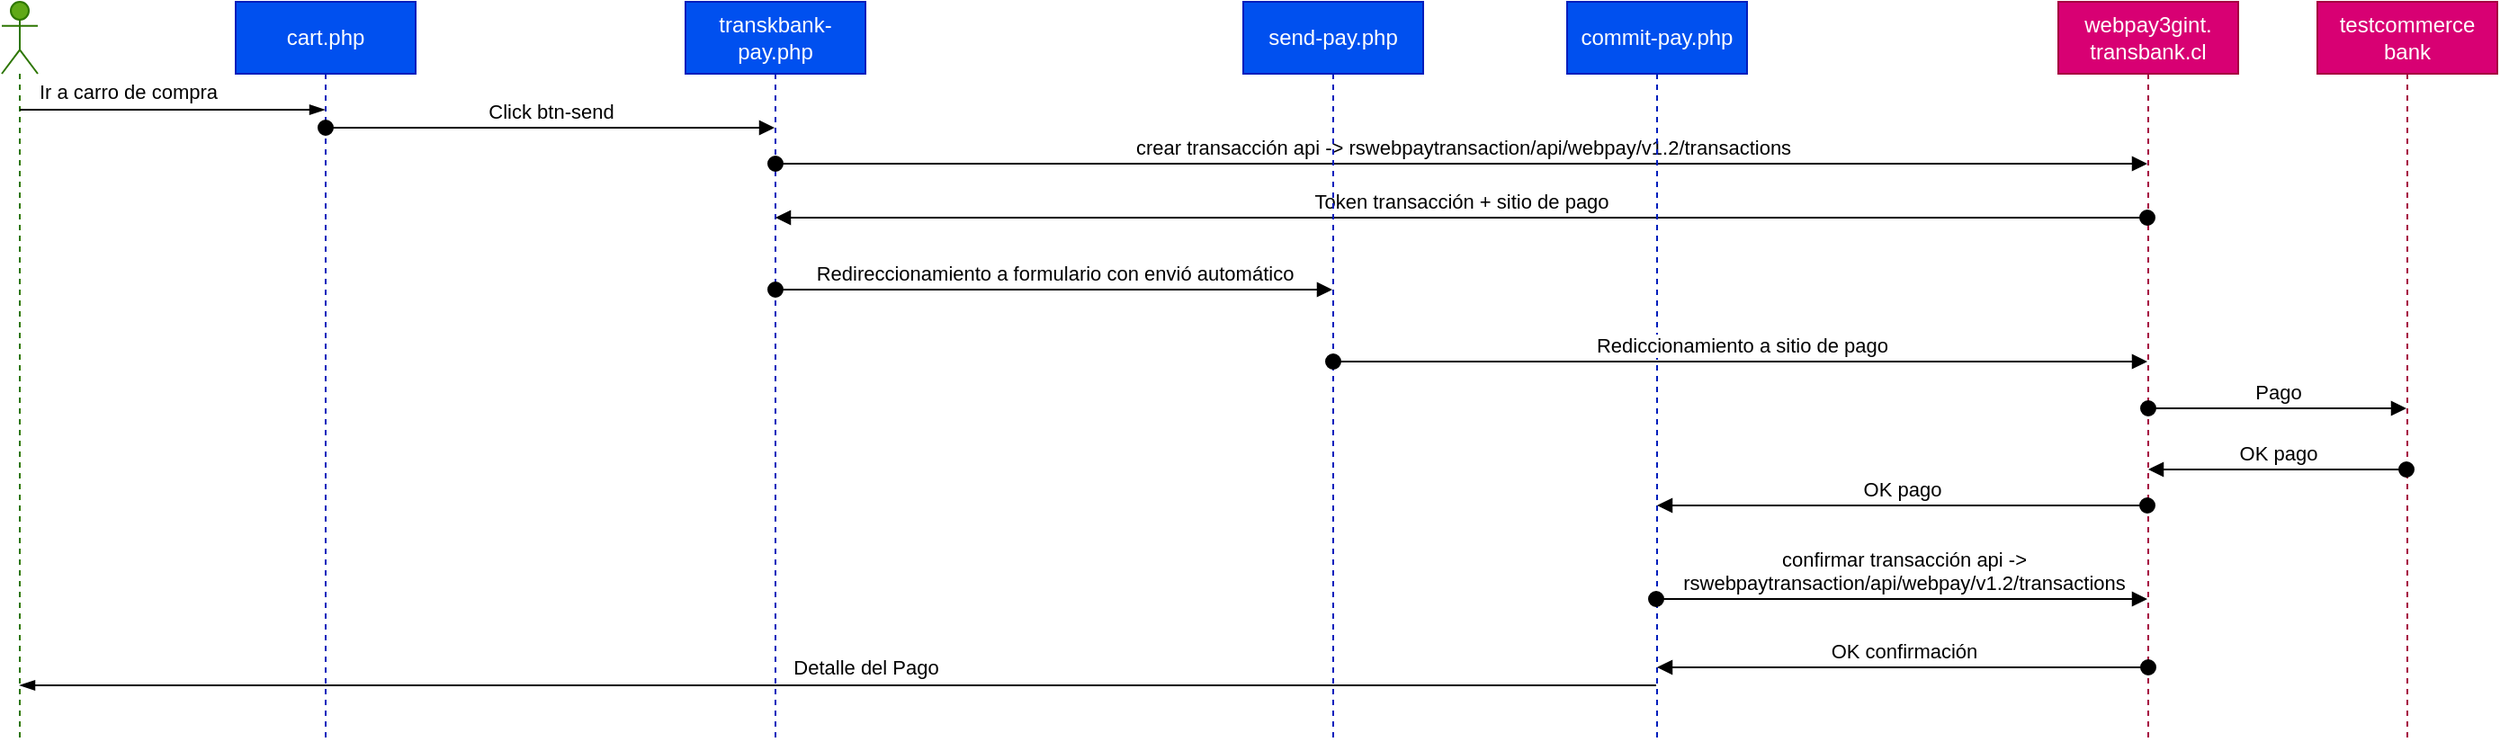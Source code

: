 <mxfile version="24.5.2" type="device">
  <diagram name="Página-1" id="iYbfRUN9r3IUUWGxQ_X_">
    <mxGraphModel dx="538" dy="468" grid="1" gridSize="10" guides="1" tooltips="1" connect="1" arrows="1" fold="1" page="1" pageScale="1" pageWidth="827" pageHeight="1169" math="0" shadow="0">
      <root>
        <mxCell id="0" />
        <mxCell id="1" parent="0" />
        <mxCell id="pTYXViaG3Pt3oG_N2rWk-2" value="cart.php" style="shape=umlLifeline;perimeter=lifelinePerimeter;whiteSpace=wrap;html=1;container=1;dropTarget=0;collapsible=0;recursiveResize=0;outlineConnect=0;portConstraint=eastwest;newEdgeStyle={&quot;curved&quot;:0,&quot;rounded&quot;:0};fontSize=12;fillColor=#0050ef;strokeColor=#001DBC;fontColor=#ffffff;" vertex="1" parent="1">
          <mxGeometry x="310" y="30" width="100" height="410" as="geometry" />
        </mxCell>
        <mxCell id="pTYXViaG3Pt3oG_N2rWk-3" value="Click btn-send" style="html=1;verticalAlign=bottom;startArrow=oval;startFill=1;endArrow=block;startSize=8;curved=0;rounded=0;" edge="1" parent="1" source="pTYXViaG3Pt3oG_N2rWk-2" target="pTYXViaG3Pt3oG_N2rWk-4">
          <mxGeometry width="60" relative="1" as="geometry">
            <mxPoint x="460" y="150" as="sourcePoint" />
            <mxPoint x="520" y="150" as="targetPoint" />
            <Array as="points">
              <mxPoint x="510" y="100" />
            </Array>
          </mxGeometry>
        </mxCell>
        <mxCell id="pTYXViaG3Pt3oG_N2rWk-4" value="transkbank-pay.php" style="shape=umlLifeline;perimeter=lifelinePerimeter;whiteSpace=wrap;html=1;container=1;dropTarget=0;collapsible=0;recursiveResize=0;outlineConnect=0;portConstraint=eastwest;newEdgeStyle={&quot;curved&quot;:0,&quot;rounded&quot;:0};fontSize=12;fillColor=#0050ef;strokeColor=#001DBC;fontColor=#ffffff;" vertex="1" parent="1">
          <mxGeometry x="560" y="30" width="100" height="410" as="geometry" />
        </mxCell>
        <mxCell id="pTYXViaG3Pt3oG_N2rWk-5" value="webpay3gint.&lt;br&gt;transbank.cl" style="shape=umlLifeline;perimeter=lifelinePerimeter;whiteSpace=wrap;html=1;container=1;dropTarget=0;collapsible=0;recursiveResize=0;outlineConnect=0;portConstraint=eastwest;newEdgeStyle={&quot;curved&quot;:0,&quot;rounded&quot;:0};fontSize=12;fillColor=#d80073;strokeColor=#A50040;fontColor=#ffffff;" vertex="1" parent="1">
          <mxGeometry x="1323" y="30" width="100" height="410" as="geometry" />
        </mxCell>
        <mxCell id="pTYXViaG3Pt3oG_N2rWk-6" value="crear transacción api -&amp;gt; rswebpaytransaction/api/webpay/v1.2/transactions" style="html=1;verticalAlign=bottom;startArrow=oval;startFill=1;endArrow=block;startSize=8;curved=0;rounded=0;" edge="1" parent="1" source="pTYXViaG3Pt3oG_N2rWk-4" target="pTYXViaG3Pt3oG_N2rWk-5">
          <mxGeometry width="60" relative="1" as="geometry">
            <mxPoint x="520" y="170" as="sourcePoint" />
            <mxPoint x="680" y="170" as="targetPoint" />
            <Array as="points">
              <mxPoint x="820" y="120" />
            </Array>
          </mxGeometry>
        </mxCell>
        <mxCell id="pTYXViaG3Pt3oG_N2rWk-7" value="Token transacción + sitio de pago" style="html=1;verticalAlign=bottom;startArrow=oval;startFill=1;endArrow=block;startSize=8;curved=0;rounded=0;" edge="1" parent="1" source="pTYXViaG3Pt3oG_N2rWk-5" target="pTYXViaG3Pt3oG_N2rWk-4">
          <mxGeometry width="60" relative="1" as="geometry">
            <mxPoint x="620" y="190" as="sourcePoint" />
            <mxPoint x="990" y="190" as="targetPoint" />
            <Array as="points">
              <mxPoint x="810" y="150" />
            </Array>
          </mxGeometry>
        </mxCell>
        <mxCell id="pTYXViaG3Pt3oG_N2rWk-8" value="send-pay.php" style="shape=umlLifeline;perimeter=lifelinePerimeter;whiteSpace=wrap;html=1;container=1;dropTarget=0;collapsible=0;recursiveResize=0;outlineConnect=0;portConstraint=eastwest;newEdgeStyle={&quot;curved&quot;:0,&quot;rounded&quot;:0};fontSize=12;fillColor=#0050ef;strokeColor=#001DBC;fontColor=#ffffff;" vertex="1" parent="1">
          <mxGeometry x="870" y="30" width="100" height="410" as="geometry" />
        </mxCell>
        <mxCell id="pTYXViaG3Pt3oG_N2rWk-10" value="Redireccionamiento a formulario con envió automático" style="html=1;verticalAlign=bottom;startArrow=oval;startFill=1;endArrow=block;startSize=8;curved=0;rounded=0;" edge="1" parent="1" source="pTYXViaG3Pt3oG_N2rWk-4" target="pTYXViaG3Pt3oG_N2rWk-8">
          <mxGeometry width="60" relative="1" as="geometry">
            <mxPoint x="650" y="230" as="sourcePoint" />
            <mxPoint x="930" y="230" as="targetPoint" />
            <Array as="points">
              <mxPoint x="860" y="190" />
            </Array>
          </mxGeometry>
        </mxCell>
        <mxCell id="pTYXViaG3Pt3oG_N2rWk-11" value="commit-pay.php" style="shape=umlLifeline;perimeter=lifelinePerimeter;whiteSpace=wrap;html=1;container=1;dropTarget=0;collapsible=0;recursiveResize=0;outlineConnect=0;portConstraint=eastwest;newEdgeStyle={&quot;curved&quot;:0,&quot;rounded&quot;:0};fontSize=12;fillColor=#0050ef;strokeColor=#001DBC;fontColor=#ffffff;" vertex="1" parent="1">
          <mxGeometry x="1050" y="30" width="100" height="410" as="geometry" />
        </mxCell>
        <mxCell id="pTYXViaG3Pt3oG_N2rWk-13" value="Rediccionamiento a sitio de pago" style="html=1;verticalAlign=bottom;startArrow=oval;startFill=1;endArrow=block;startSize=8;curved=0;rounded=0;" edge="1" parent="1" source="pTYXViaG3Pt3oG_N2rWk-8" target="pTYXViaG3Pt3oG_N2rWk-5">
          <mxGeometry width="60" relative="1" as="geometry">
            <mxPoint x="1040" y="230" as="sourcePoint" />
            <mxPoint x="1190" y="230" as="targetPoint" />
            <Array as="points">
              <mxPoint x="1050" y="230" />
            </Array>
          </mxGeometry>
        </mxCell>
        <mxCell id="pTYXViaG3Pt3oG_N2rWk-15" value="testcommerce&lt;br&gt;bank" style="shape=umlLifeline;perimeter=lifelinePerimeter;whiteSpace=wrap;html=1;container=1;dropTarget=0;collapsible=0;recursiveResize=0;outlineConnect=0;portConstraint=eastwest;newEdgeStyle={&quot;curved&quot;:0,&quot;rounded&quot;:0};fontSize=12;fillColor=#d80073;strokeColor=#A50040;fontColor=#ffffff;" vertex="1" parent="1">
          <mxGeometry x="1467" y="30" width="100" height="410" as="geometry" />
        </mxCell>
        <mxCell id="pTYXViaG3Pt3oG_N2rWk-17" value="Pago" style="html=1;verticalAlign=bottom;startArrow=oval;startFill=1;endArrow=block;startSize=8;curved=0;rounded=0;" edge="1" parent="1" source="pTYXViaG3Pt3oG_N2rWk-5" target="pTYXViaG3Pt3oG_N2rWk-15">
          <mxGeometry width="60" relative="1" as="geometry">
            <mxPoint x="1350" y="256" as="sourcePoint" />
            <mxPoint x="1479.5" y="256" as="targetPoint" />
            <Array as="points">
              <mxPoint x="1390" y="256" />
            </Array>
          </mxGeometry>
        </mxCell>
        <mxCell id="pTYXViaG3Pt3oG_N2rWk-18" value="OK pago" style="html=1;verticalAlign=bottom;startArrow=oval;startFill=1;endArrow=block;startSize=8;curved=0;rounded=0;" edge="1" parent="1" source="pTYXViaG3Pt3oG_N2rWk-15" target="pTYXViaG3Pt3oG_N2rWk-5">
          <mxGeometry width="60" relative="1" as="geometry">
            <mxPoint x="1240" y="290" as="sourcePoint" />
            <mxPoint x="1300" y="290" as="targetPoint" />
            <Array as="points">
              <mxPoint x="1400" y="290" />
            </Array>
          </mxGeometry>
        </mxCell>
        <mxCell id="pTYXViaG3Pt3oG_N2rWk-21" value="OK pago" style="html=1;verticalAlign=bottom;startArrow=oval;startFill=1;endArrow=block;startSize=8;curved=0;rounded=0;" edge="1" parent="1" source="pTYXViaG3Pt3oG_N2rWk-5" target="pTYXViaG3Pt3oG_N2rWk-11">
          <mxGeometry width="60" relative="1" as="geometry">
            <mxPoint x="1000" y="280" as="sourcePoint" />
            <mxPoint x="1060" y="280" as="targetPoint" />
            <Array as="points">
              <mxPoint x="1210" y="310" />
            </Array>
          </mxGeometry>
        </mxCell>
        <mxCell id="pTYXViaG3Pt3oG_N2rWk-22" value="" style="shape=umlLifeline;perimeter=lifelinePerimeter;whiteSpace=wrap;html=1;container=1;dropTarget=0;collapsible=0;recursiveResize=0;outlineConnect=0;portConstraint=eastwest;newEdgeStyle={&quot;curved&quot;:0,&quot;rounded&quot;:0};participant=umlActor;fillColor=#60a917;strokeColor=#2D7600;fontColor=#ffffff;" vertex="1" parent="1">
          <mxGeometry x="180" y="30" width="20" height="410" as="geometry" />
        </mxCell>
        <mxCell id="pTYXViaG3Pt3oG_N2rWk-23" value="" style="edgeStyle=elbowEdgeStyle;fontSize=12;html=1;endArrow=blockThin;endFill=1;rounded=0;" edge="1" parent="1" source="pTYXViaG3Pt3oG_N2rWk-22" target="pTYXViaG3Pt3oG_N2rWk-2">
          <mxGeometry width="160" relative="1" as="geometry">
            <mxPoint x="209.5" y="90" as="sourcePoint" />
            <mxPoint x="359.5" y="90" as="targetPoint" />
            <Array as="points">
              <mxPoint x="280" y="90" />
            </Array>
          </mxGeometry>
        </mxCell>
        <mxCell id="pTYXViaG3Pt3oG_N2rWk-24" value="Ir a carro de compra" style="edgeLabel;html=1;align=center;verticalAlign=middle;resizable=0;points=[];" vertex="1" connectable="0" parent="pTYXViaG3Pt3oG_N2rWk-23">
          <mxGeometry x="-0.3" y="-2" relative="1" as="geometry">
            <mxPoint y="-12" as="offset" />
          </mxGeometry>
        </mxCell>
        <mxCell id="pTYXViaG3Pt3oG_N2rWk-25" value="" style="edgeStyle=elbowEdgeStyle;fontSize=12;html=1;endArrow=blockThin;endFill=1;rounded=0;elbow=vertical;" edge="1" parent="1" source="pTYXViaG3Pt3oG_N2rWk-11" target="pTYXViaG3Pt3oG_N2rWk-22">
          <mxGeometry width="160" relative="1" as="geometry">
            <mxPoint x="960" y="330" as="sourcePoint" />
            <mxPoint x="720" y="330" as="targetPoint" />
            <Array as="points">
              <mxPoint x="600" y="410" />
            </Array>
          </mxGeometry>
        </mxCell>
        <mxCell id="pTYXViaG3Pt3oG_N2rWk-26" value="Detalle del Pago" style="edgeLabel;html=1;align=center;verticalAlign=middle;resizable=0;points=[];" vertex="1" connectable="0" parent="pTYXViaG3Pt3oG_N2rWk-25">
          <mxGeometry x="0.037" y="-2" relative="1" as="geometry">
            <mxPoint x="32" y="-8" as="offset" />
          </mxGeometry>
        </mxCell>
        <mxCell id="pTYXViaG3Pt3oG_N2rWk-28" value="confirmar transacción api -&amp;gt; &lt;br&gt;rswebpaytransaction/api/webpay/v1.2/transactions" style="html=1;verticalAlign=bottom;startArrow=oval;startFill=1;endArrow=block;startSize=8;curved=0;rounded=0;" edge="1" parent="1" target="pTYXViaG3Pt3oG_N2rWk-5">
          <mxGeometry x="0.004" width="60" relative="1" as="geometry">
            <mxPoint x="1099.5" y="362" as="sourcePoint" />
            <mxPoint x="1339.5" y="362" as="targetPoint" />
            <mxPoint as="offset" />
          </mxGeometry>
        </mxCell>
        <mxCell id="pTYXViaG3Pt3oG_N2rWk-29" value="OK confirmación" style="html=1;verticalAlign=bottom;startArrow=oval;startFill=1;endArrow=block;startSize=8;curved=0;rounded=0;" edge="1" parent="1">
          <mxGeometry width="60" relative="1" as="geometry">
            <mxPoint x="1373" y="400" as="sourcePoint" />
            <mxPoint x="1100" y="400" as="targetPoint" />
            <Array as="points">
              <mxPoint x="1210" y="400" />
            </Array>
          </mxGeometry>
        </mxCell>
      </root>
    </mxGraphModel>
  </diagram>
</mxfile>
